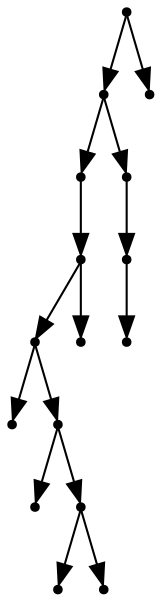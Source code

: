 digraph {
  15 [shape=point];
  13 [shape=point];
  9 [shape=point];
  8 [shape=point];
  6 [shape=point];
  0 [shape=point];
  5 [shape=point];
  1 [shape=point];
  4 [shape=point];
  2 [shape=point];
  3 [shape=point];
  7 [shape=point];
  12 [shape=point];
  11 [shape=point];
  10 [shape=point];
  14 [shape=point];
15 -> 13;
13 -> 9;
9 -> 8;
8 -> 6;
6 -> 0;
6 -> 5;
5 -> 1;
5 -> 4;
4 -> 2;
4 -> 3;
8 -> 7;
13 -> 12;
12 -> 11;
11 -> 10;
15 -> 14;
}
